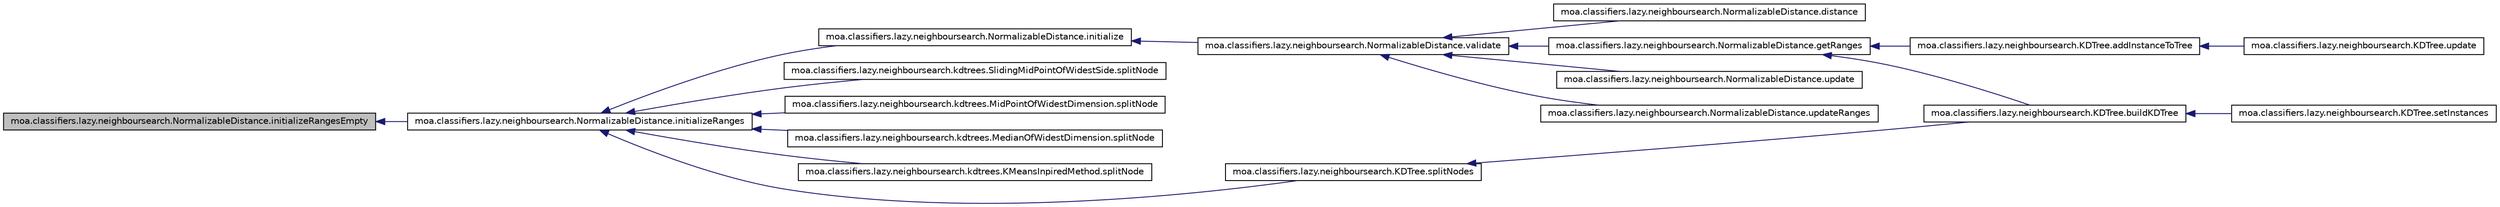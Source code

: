 digraph G
{
  edge [fontname="Helvetica",fontsize="10",labelfontname="Helvetica",labelfontsize="10"];
  node [fontname="Helvetica",fontsize="10",shape=record];
  rankdir=LR;
  Node1 [label="moa.classifiers.lazy.neighboursearch.NormalizableDistance.initializeRangesEmpty",height=0.2,width=0.4,color="black", fillcolor="grey75", style="filled" fontcolor="black"];
  Node1 -> Node2 [dir=back,color="midnightblue",fontsize="10",style="solid",fontname="Helvetica"];
  Node2 [label="moa.classifiers.lazy.neighboursearch.NormalizableDistance.initializeRanges",height=0.2,width=0.4,color="black", fillcolor="white", style="filled",URL="$classmoa_1_1classifiers_1_1lazy_1_1neighboursearch_1_1NormalizableDistance.html#a35975f221e5126583f1aa0177c7c5e5c",tooltip="Initializes the ranges using all instances of the dataset."];
  Node2 -> Node3 [dir=back,color="midnightblue",fontsize="10",style="solid",fontname="Helvetica"];
  Node3 [label="moa.classifiers.lazy.neighboursearch.NormalizableDistance.initialize",height=0.2,width=0.4,color="black", fillcolor="white", style="filled",URL="$classmoa_1_1classifiers_1_1lazy_1_1neighboursearch_1_1NormalizableDistance.html#a117710f1d798db26fe903fb553100434",tooltip="initializes the ranges and the attributes being used."];
  Node3 -> Node4 [dir=back,color="midnightblue",fontsize="10",style="solid",fontname="Helvetica"];
  Node4 [label="moa.classifiers.lazy.neighboursearch.NormalizableDistance.validate",height=0.2,width=0.4,color="black", fillcolor="white", style="filled",URL="$classmoa_1_1classifiers_1_1lazy_1_1neighboursearch_1_1NormalizableDistance.html#ac5e480e519a2df2424045f09d945030d",tooltip="performs the initializations if necessary."];
  Node4 -> Node5 [dir=back,color="midnightblue",fontsize="10",style="solid",fontname="Helvetica"];
  Node5 [label="moa.classifiers.lazy.neighboursearch.NormalizableDistance.distance",height=0.2,width=0.4,color="black", fillcolor="white", style="filled",URL="$classmoa_1_1classifiers_1_1lazy_1_1neighboursearch_1_1NormalizableDistance.html#a62e12bebd24eb1d7420ded5302f4e3cf",tooltip="Calculates the distance between two instances."];
  Node4 -> Node6 [dir=back,color="midnightblue",fontsize="10",style="solid",fontname="Helvetica"];
  Node6 [label="moa.classifiers.lazy.neighboursearch.NormalizableDistance.getRanges",height=0.2,width=0.4,color="black", fillcolor="white", style="filled",URL="$classmoa_1_1classifiers_1_1lazy_1_1neighboursearch_1_1NormalizableDistance.html#a696f146c8dfbf0149f2eee8cab6855f6",tooltip="Method to get the ranges."];
  Node6 -> Node7 [dir=back,color="midnightblue",fontsize="10",style="solid",fontname="Helvetica"];
  Node7 [label="moa.classifiers.lazy.neighboursearch.KDTree.addInstanceToTree",height=0.2,width=0.4,color="black", fillcolor="white", style="filled",URL="$classmoa_1_1classifiers_1_1lazy_1_1neighboursearch_1_1KDTree.html#a6641f4b3339242c2f9a6312c6358496c",tooltip="Recursively adds an instance to the tree starting from the supplied KDTreeNode."];
  Node7 -> Node8 [dir=back,color="midnightblue",fontsize="10",style="solid",fontname="Helvetica"];
  Node8 [label="moa.classifiers.lazy.neighboursearch.KDTree.update",height=0.2,width=0.4,color="black", fillcolor="white", style="filled",URL="$classmoa_1_1classifiers_1_1lazy_1_1neighboursearch_1_1KDTree.html#a18df0a0c0a1c1c62947feddb0aebe811",tooltip="Adds one instance to the KDTree."];
  Node6 -> Node9 [dir=back,color="midnightblue",fontsize="10",style="solid",fontname="Helvetica"];
  Node9 [label="moa.classifiers.lazy.neighboursearch.KDTree.buildKDTree",height=0.2,width=0.4,color="black", fillcolor="white", style="filled",URL="$classmoa_1_1classifiers_1_1lazy_1_1neighboursearch_1_1KDTree.html#add9af014556f5230ca5f038c9f8ca4bb",tooltip="Builds the KDTree on the supplied set of instances/points."];
  Node9 -> Node10 [dir=back,color="midnightblue",fontsize="10",style="solid",fontname="Helvetica"];
  Node10 [label="moa.classifiers.lazy.neighboursearch.KDTree.setInstances",height=0.2,width=0.4,color="black", fillcolor="white", style="filled",URL="$classmoa_1_1classifiers_1_1lazy_1_1neighboursearch_1_1KDTree.html#af220a59e6c7342d42b7e36da82d00af4",tooltip="Builds the KDTree on the given set of instances."];
  Node4 -> Node11 [dir=back,color="midnightblue",fontsize="10",style="solid",fontname="Helvetica"];
  Node11 [label="moa.classifiers.lazy.neighboursearch.NormalizableDistance.update",height=0.2,width=0.4,color="black", fillcolor="white", style="filled",URL="$classmoa_1_1classifiers_1_1lazy_1_1neighboursearch_1_1NormalizableDistance.html#a8609555beb6345b887006e19940bc772",tooltip="Update the distance function (if necessary) for the newly added instance."];
  Node4 -> Node12 [dir=back,color="midnightblue",fontsize="10",style="solid",fontname="Helvetica"];
  Node12 [label="moa.classifiers.lazy.neighboursearch.NormalizableDistance.updateRanges",height=0.2,width=0.4,color="black", fillcolor="white", style="filled",URL="$classmoa_1_1classifiers_1_1lazy_1_1neighboursearch_1_1NormalizableDistance.html#aab29104c02c782251a5420b1d35f0b00",tooltip="Update the ranges if a new instance comes."];
  Node2 -> Node13 [dir=back,color="midnightblue",fontsize="10",style="solid",fontname="Helvetica"];
  Node13 [label="moa.classifiers.lazy.neighboursearch.kdtrees.SlidingMidPointOfWidestSide.splitNode",height=0.2,width=0.4,color="black", fillcolor="white", style="filled",URL="$classmoa_1_1classifiers_1_1lazy_1_1neighboursearch_1_1kdtrees_1_1SlidingMidPointOfWidestSide.html#a0a837c014b41da5ce43405cf539dcf58",tooltip="Splits a node into two based on the midpoint value of the dimension in which the..."];
  Node2 -> Node14 [dir=back,color="midnightblue",fontsize="10",style="solid",fontname="Helvetica"];
  Node14 [label="moa.classifiers.lazy.neighboursearch.kdtrees.MidPointOfWidestDimension.splitNode",height=0.2,width=0.4,color="black", fillcolor="white", style="filled",URL="$classmoa_1_1classifiers_1_1lazy_1_1neighboursearch_1_1kdtrees_1_1MidPointOfWidestDimension.html#a3e976073529cfc180e7aed273b6856ce",tooltip="Splits a node into two based on the midpoint value of the dimension in which the..."];
  Node2 -> Node15 [dir=back,color="midnightblue",fontsize="10",style="solid",fontname="Helvetica"];
  Node15 [label="moa.classifiers.lazy.neighboursearch.kdtrees.MedianOfWidestDimension.splitNode",height=0.2,width=0.4,color="black", fillcolor="white", style="filled",URL="$classmoa_1_1classifiers_1_1lazy_1_1neighboursearch_1_1kdtrees_1_1MedianOfWidestDimension.html#ae552a0a2f30decdde129df15f52b63e8",tooltip="Splits a node into two based on the median value of the dimension in which the points..."];
  Node2 -> Node16 [dir=back,color="midnightblue",fontsize="10",style="solid",fontname="Helvetica"];
  Node16 [label="moa.classifiers.lazy.neighboursearch.kdtrees.KMeansInpiredMethod.splitNode",height=0.2,width=0.4,color="black", fillcolor="white", style="filled",URL="$classmoa_1_1classifiers_1_1lazy_1_1neighboursearch_1_1kdtrees_1_1KMeansInpiredMethod.html#a374911c0f1f0c4838bde5c489d86190a",tooltip="Splits a node into two such that the overall sum of squared distances of points to..."];
  Node2 -> Node17 [dir=back,color="midnightblue",fontsize="10",style="solid",fontname="Helvetica"];
  Node17 [label="moa.classifiers.lazy.neighboursearch.KDTree.splitNodes",height=0.2,width=0.4,color="black", fillcolor="white", style="filled",URL="$classmoa_1_1classifiers_1_1lazy_1_1neighboursearch_1_1KDTree.html#a4b17a18f7ed788e286e8eb61d77877e6",tooltip="Recursively splits nodes of a tree starting from the supplied node."];
  Node17 -> Node9 [dir=back,color="midnightblue",fontsize="10",style="solid",fontname="Helvetica"];
}

